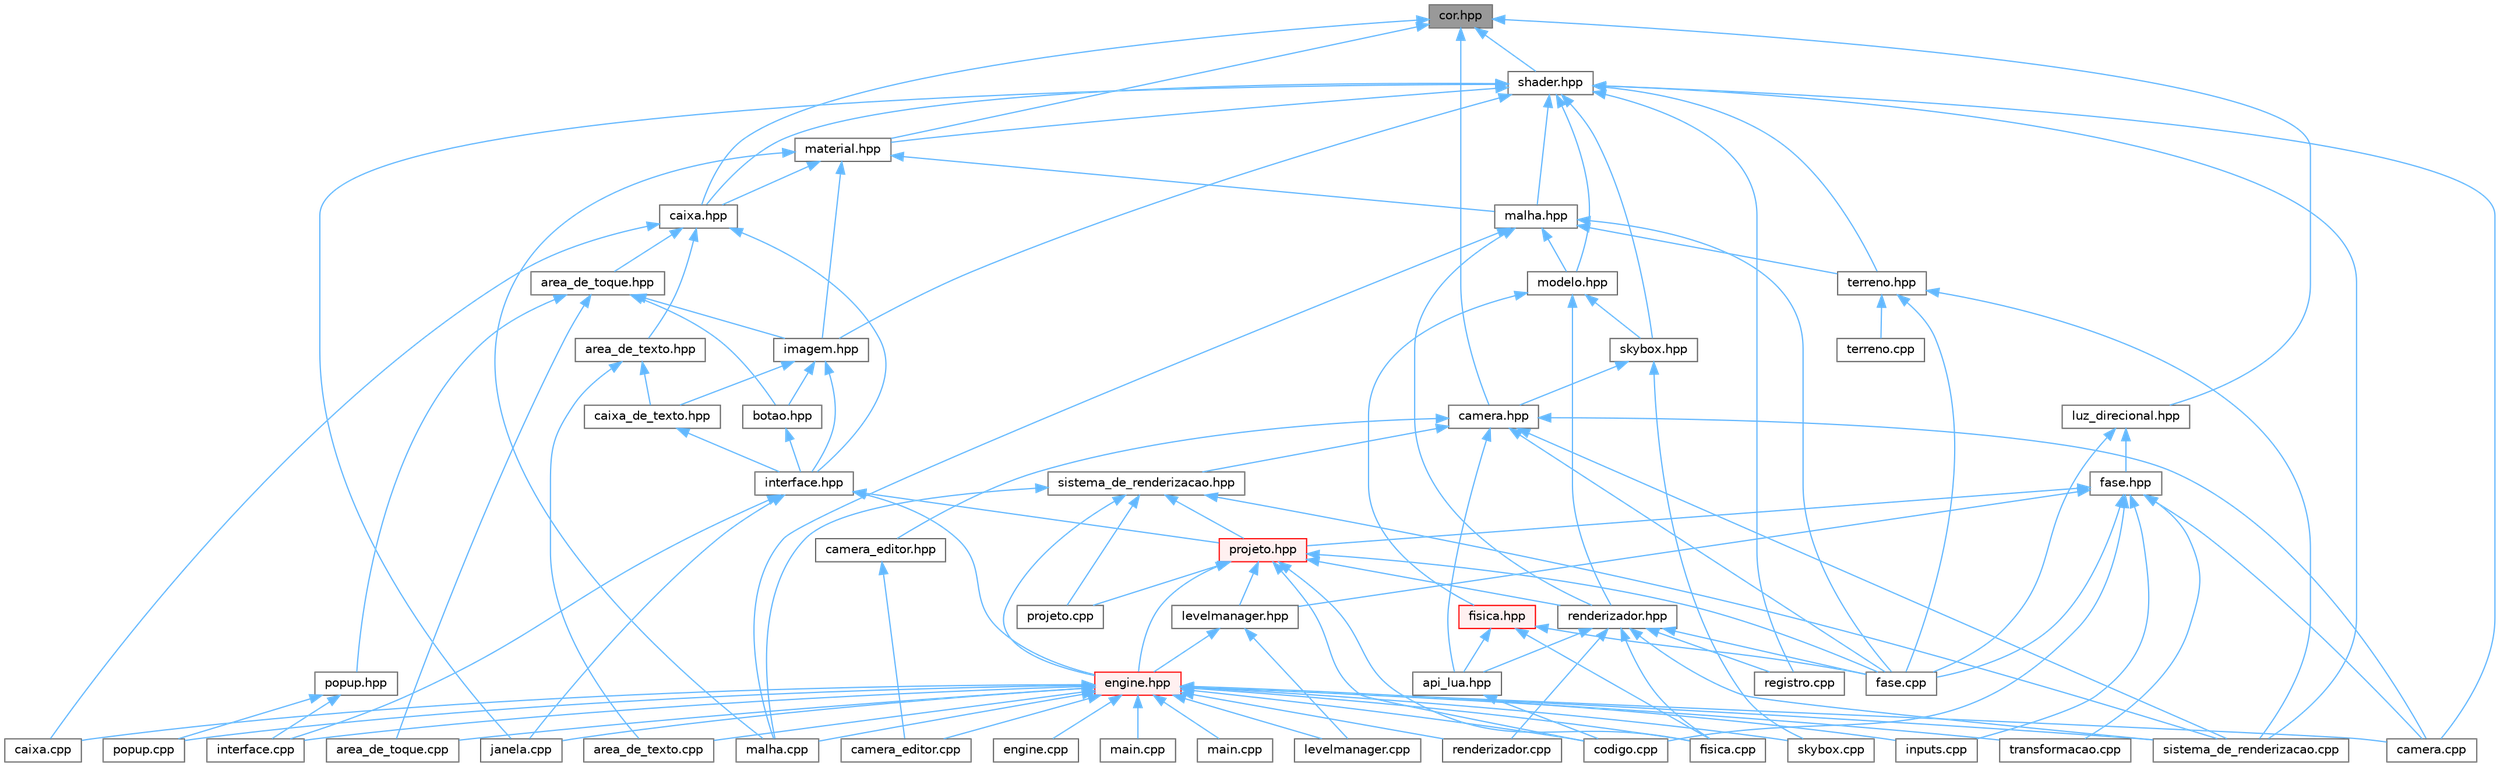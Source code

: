 digraph "cor.hpp"
{
 // LATEX_PDF_SIZE
  bgcolor="transparent";
  edge [fontname=Helvetica,fontsize=10,labelfontname=Helvetica,labelfontsize=10];
  node [fontname=Helvetica,fontsize=10,shape=box,height=0.2,width=0.4];
  Node1 [id="Node000001",label="cor.hpp",height=0.2,width=0.4,color="gray40", fillcolor="grey60", style="filled", fontcolor="black",tooltip=" "];
  Node1 -> Node2 [id="edge1_Node000001_Node000002",dir="back",color="steelblue1",style="solid",tooltip=" "];
  Node2 [id="Node000002",label="caixa.hpp",height=0.2,width=0.4,color="grey40", fillcolor="white", style="filled",URL="$caixa_8hpp.html",tooltip=" "];
  Node2 -> Node3 [id="edge2_Node000002_Node000003",dir="back",color="steelblue1",style="solid",tooltip=" "];
  Node3 [id="Node000003",label="area_de_texto.hpp",height=0.2,width=0.4,color="grey40", fillcolor="white", style="filled",URL="$area__de__texto_8hpp.html",tooltip=" "];
  Node3 -> Node4 [id="edge3_Node000003_Node000004",dir="back",color="steelblue1",style="solid",tooltip=" "];
  Node4 [id="Node000004",label="area_de_texto.cpp",height=0.2,width=0.4,color="grey40", fillcolor="white", style="filled",URL="$area__de__texto_8cpp.html",tooltip=" "];
  Node3 -> Node5 [id="edge4_Node000003_Node000005",dir="back",color="steelblue1",style="solid",tooltip=" "];
  Node5 [id="Node000005",label="caixa_de_texto.hpp",height=0.2,width=0.4,color="grey40", fillcolor="white", style="filled",URL="$caixa__de__texto_8hpp.html",tooltip=" "];
  Node5 -> Node6 [id="edge5_Node000005_Node000006",dir="back",color="steelblue1",style="solid",tooltip=" "];
  Node6 [id="Node000006",label="interface.hpp",height=0.2,width=0.4,color="grey40", fillcolor="white", style="filled",URL="$interface_8hpp_source.html",tooltip=" "];
  Node6 -> Node7 [id="edge6_Node000006_Node000007",dir="back",color="steelblue1",style="solid",tooltip=" "];
  Node7 [id="Node000007",label="engine.hpp",height=0.2,width=0.4,color="red", fillcolor="#FFF0F0", style="filled",URL="$engine_8hpp.html",tooltip=" "];
  Node7 -> Node4 [id="edge7_Node000007_Node000004",dir="back",color="steelblue1",style="solid",tooltip=" "];
  Node7 -> Node8 [id="edge8_Node000007_Node000008",dir="back",color="steelblue1",style="solid",tooltip=" "];
  Node8 [id="Node000008",label="area_de_toque.cpp",height=0.2,width=0.4,color="grey40", fillcolor="white", style="filled",URL="$area__de__toque_8cpp.html",tooltip=" "];
  Node7 -> Node9 [id="edge9_Node000007_Node000009",dir="back",color="steelblue1",style="solid",tooltip=" "];
  Node9 [id="Node000009",label="caixa.cpp",height=0.2,width=0.4,color="grey40", fillcolor="white", style="filled",URL="$caixa_8cpp.html",tooltip=" "];
  Node7 -> Node10 [id="edge10_Node000007_Node000010",dir="back",color="steelblue1",style="solid",tooltip=" "];
  Node10 [id="Node000010",label="camera.cpp",height=0.2,width=0.4,color="grey40", fillcolor="white", style="filled",URL="$camera_8cpp.html",tooltip=" "];
  Node7 -> Node11 [id="edge11_Node000007_Node000011",dir="back",color="steelblue1",style="solid",tooltip=" "];
  Node11 [id="Node000011",label="camera_editor.cpp",height=0.2,width=0.4,color="grey40", fillcolor="white", style="filled",URL="$camera__editor_8cpp.html",tooltip=" "];
  Node7 -> Node12 [id="edge12_Node000007_Node000012",dir="back",color="steelblue1",style="solid",tooltip=" "];
  Node12 [id="Node000012",label="codigo.cpp",height=0.2,width=0.4,color="grey40", fillcolor="white", style="filled",URL="$codigo_8cpp.html",tooltip=" "];
  Node7 -> Node13 [id="edge13_Node000007_Node000013",dir="back",color="steelblue1",style="solid",tooltip=" "];
  Node13 [id="Node000013",label="engine.cpp",height=0.2,width=0.4,color="grey40", fillcolor="white", style="filled",URL="$engine_8cpp.html",tooltip=" "];
  Node7 -> Node14 [id="edge14_Node000007_Node000014",dir="back",color="steelblue1",style="solid",tooltip=" "];
  Node14 [id="Node000014",label="fisica.cpp",height=0.2,width=0.4,color="grey40", fillcolor="white", style="filled",URL="$fisica_8cpp.html",tooltip=" "];
  Node7 -> Node15 [id="edge15_Node000007_Node000015",dir="back",color="steelblue1",style="solid",tooltip=" "];
  Node15 [id="Node000015",label="inputs.cpp",height=0.2,width=0.4,color="grey40", fillcolor="white", style="filled",URL="$inputs_8cpp.html",tooltip=" "];
  Node7 -> Node16 [id="edge16_Node000007_Node000016",dir="back",color="steelblue1",style="solid",tooltip=" "];
  Node16 [id="Node000016",label="interface.cpp",height=0.2,width=0.4,color="grey40", fillcolor="white", style="filled",URL="$interface_8cpp.html",tooltip=" "];
  Node7 -> Node17 [id="edge17_Node000007_Node000017",dir="back",color="steelblue1",style="solid",tooltip=" "];
  Node17 [id="Node000017",label="janela.cpp",height=0.2,width=0.4,color="grey40", fillcolor="white", style="filled",URL="$janela_8cpp.html",tooltip=" "];
  Node7 -> Node18 [id="edge18_Node000007_Node000018",dir="back",color="steelblue1",style="solid",tooltip=" "];
  Node18 [id="Node000018",label="levelmanager.cpp",height=0.2,width=0.4,color="grey40", fillcolor="white", style="filled",URL="$levelmanager_8cpp.html",tooltip=" "];
  Node7 -> Node19 [id="edge19_Node000007_Node000019",dir="back",color="steelblue1",style="solid",tooltip=" "];
  Node19 [id="Node000019",label="main.cpp",height=0.2,width=0.4,color="grey40", fillcolor="white", style="filled",URL="$editor_2src_2main_8cpp.html",tooltip=" "];
  Node7 -> Node20 [id="edge20_Node000007_Node000020",dir="back",color="steelblue1",style="solid",tooltip=" "];
  Node20 [id="Node000020",label="main.cpp",height=0.2,width=0.4,color="grey40", fillcolor="white", style="filled",URL="$runtime_2src_2main_8cpp.html",tooltip=" "];
  Node7 -> Node21 [id="edge21_Node000007_Node000021",dir="back",color="steelblue1",style="solid",tooltip=" "];
  Node21 [id="Node000021",label="malha.cpp",height=0.2,width=0.4,color="grey40", fillcolor="white", style="filled",URL="$malha_8cpp.html",tooltip=" "];
  Node7 -> Node22 [id="edge22_Node000007_Node000022",dir="back",color="steelblue1",style="solid",tooltip=" "];
  Node22 [id="Node000022",label="popup.cpp",height=0.2,width=0.4,color="grey40", fillcolor="white", style="filled",URL="$popup_8cpp.html",tooltip=" "];
  Node7 -> Node23 [id="edge23_Node000007_Node000023",dir="back",color="steelblue1",style="solid",tooltip=" "];
  Node23 [id="Node000023",label="renderizador.cpp",height=0.2,width=0.4,color="grey40", fillcolor="white", style="filled",URL="$renderizador_8cpp.html",tooltip=" "];
  Node7 -> Node26 [id="edge24_Node000007_Node000026",dir="back",color="steelblue1",style="solid",tooltip=" "];
  Node26 [id="Node000026",label="sistema_de_renderizacao.cpp",height=0.2,width=0.4,color="grey40", fillcolor="white", style="filled",URL="$sistema__de__renderizacao_8cpp.html",tooltip=" "];
  Node7 -> Node27 [id="edge25_Node000007_Node000027",dir="back",color="steelblue1",style="solid",tooltip=" "];
  Node27 [id="Node000027",label="skybox.cpp",height=0.2,width=0.4,color="grey40", fillcolor="white", style="filled",URL="$skybox_8cpp.html",tooltip=" "];
  Node7 -> Node28 [id="edge26_Node000007_Node000028",dir="back",color="steelblue1",style="solid",tooltip=" "];
  Node28 [id="Node000028",label="transformacao.cpp",height=0.2,width=0.4,color="grey40", fillcolor="white", style="filled",URL="$transformacao_8cpp.html",tooltip=" "];
  Node6 -> Node16 [id="edge27_Node000006_Node000016",dir="back",color="steelblue1",style="solid",tooltip=" "];
  Node6 -> Node17 [id="edge28_Node000006_Node000017",dir="back",color="steelblue1",style="solid",tooltip=" "];
  Node6 -> Node29 [id="edge29_Node000006_Node000029",dir="back",color="steelblue1",style="solid",tooltip=" "];
  Node29 [id="Node000029",label="projeto.hpp",height=0.2,width=0.4,color="red", fillcolor="#FFF0F0", style="filled",URL="$projeto_8hpp.html",tooltip="Classe projeto."];
  Node29 -> Node12 [id="edge30_Node000029_Node000012",dir="back",color="steelblue1",style="solid",tooltip=" "];
  Node29 -> Node7 [id="edge31_Node000029_Node000007",dir="back",color="steelblue1",style="solid",tooltip=" "];
  Node29 -> Node30 [id="edge32_Node000029_Node000030",dir="back",color="steelblue1",style="solid",tooltip=" "];
  Node30 [id="Node000030",label="fase.cpp",height=0.2,width=0.4,color="grey40", fillcolor="white", style="filled",URL="$fase_8cpp.html",tooltip=" "];
  Node29 -> Node14 [id="edge33_Node000029_Node000014",dir="back",color="steelblue1",style="solid",tooltip=" "];
  Node29 -> Node31 [id="edge34_Node000029_Node000031",dir="back",color="steelblue1",style="solid",tooltip=" "];
  Node31 [id="Node000031",label="levelmanager.hpp",height=0.2,width=0.4,color="grey40", fillcolor="white", style="filled",URL="$levelmanager_8hpp.html",tooltip="Gerencia as fases."];
  Node31 -> Node7 [id="edge35_Node000031_Node000007",dir="back",color="steelblue1",style="solid",tooltip=" "];
  Node31 -> Node18 [id="edge36_Node000031_Node000018",dir="back",color="steelblue1",style="solid",tooltip=" "];
  Node29 -> Node32 [id="edge37_Node000029_Node000032",dir="back",color="steelblue1",style="solid",tooltip=" "];
  Node32 [id="Node000032",label="projeto.cpp",height=0.2,width=0.4,color="grey40", fillcolor="white", style="filled",URL="$projeto_8cpp.html",tooltip=" "];
  Node29 -> Node33 [id="edge38_Node000029_Node000033",dir="back",color="steelblue1",style="solid",tooltip=" "];
  Node33 [id="Node000033",label="renderizador.hpp",height=0.2,width=0.4,color="grey40", fillcolor="white", style="filled",URL="$renderizador_8hpp.html",tooltip=" "];
  Node33 -> Node34 [id="edge39_Node000033_Node000034",dir="back",color="steelblue1",style="solid",tooltip=" "];
  Node34 [id="Node000034",label="api_lua.hpp",height=0.2,width=0.4,color="grey40", fillcolor="white", style="filled",URL="$api__lua_8hpp.html",tooltip=" "];
  Node34 -> Node12 [id="edge40_Node000034_Node000012",dir="back",color="steelblue1",style="solid",tooltip=" "];
  Node33 -> Node30 [id="edge41_Node000033_Node000030",dir="back",color="steelblue1",style="solid",tooltip=" "];
  Node33 -> Node14 [id="edge42_Node000033_Node000014",dir="back",color="steelblue1",style="solid",tooltip=" "];
  Node33 -> Node35 [id="edge43_Node000033_Node000035",dir="back",color="steelblue1",style="solid",tooltip=" "];
  Node35 [id="Node000035",label="registro.cpp",height=0.2,width=0.4,color="grey40", fillcolor="white", style="filled",URL="$registro_8cpp.html",tooltip=" "];
  Node33 -> Node23 [id="edge44_Node000033_Node000023",dir="back",color="steelblue1",style="solid",tooltip=" "];
  Node33 -> Node26 [id="edge45_Node000033_Node000026",dir="back",color="steelblue1",style="solid",tooltip=" "];
  Node2 -> Node37 [id="edge46_Node000002_Node000037",dir="back",color="steelblue1",style="solid",tooltip=" "];
  Node37 [id="Node000037",label="area_de_toque.hpp",height=0.2,width=0.4,color="grey40", fillcolor="white", style="filled",URL="$area__de__toque_8hpp.html",tooltip=" "];
  Node37 -> Node8 [id="edge47_Node000037_Node000008",dir="back",color="steelblue1",style="solid",tooltip=" "];
  Node37 -> Node38 [id="edge48_Node000037_Node000038",dir="back",color="steelblue1",style="solid",tooltip=" "];
  Node38 [id="Node000038",label="botao.hpp",height=0.2,width=0.4,color="grey40", fillcolor="white", style="filled",URL="$botao_8hpp.html",tooltip=" "];
  Node38 -> Node6 [id="edge49_Node000038_Node000006",dir="back",color="steelblue1",style="solid",tooltip=" "];
  Node37 -> Node39 [id="edge50_Node000037_Node000039",dir="back",color="steelblue1",style="solid",tooltip=" "];
  Node39 [id="Node000039",label="imagem.hpp",height=0.2,width=0.4,color="grey40", fillcolor="white", style="filled",URL="$imagem_8hpp.html",tooltip=" "];
  Node39 -> Node38 [id="edge51_Node000039_Node000038",dir="back",color="steelblue1",style="solid",tooltip=" "];
  Node39 -> Node5 [id="edge52_Node000039_Node000005",dir="back",color="steelblue1",style="solid",tooltip=" "];
  Node39 -> Node6 [id="edge53_Node000039_Node000006",dir="back",color="steelblue1",style="solid",tooltip=" "];
  Node37 -> Node40 [id="edge54_Node000037_Node000040",dir="back",color="steelblue1",style="solid",tooltip=" "];
  Node40 [id="Node000040",label="popup.hpp",height=0.2,width=0.4,color="grey40", fillcolor="white", style="filled",URL="$popup_8hpp.html",tooltip=" "];
  Node40 -> Node16 [id="edge55_Node000040_Node000016",dir="back",color="steelblue1",style="solid",tooltip=" "];
  Node40 -> Node22 [id="edge56_Node000040_Node000022",dir="back",color="steelblue1",style="solid",tooltip=" "];
  Node2 -> Node9 [id="edge57_Node000002_Node000009",dir="back",color="steelblue1",style="solid",tooltip=" "];
  Node2 -> Node6 [id="edge58_Node000002_Node000006",dir="back",color="steelblue1",style="solid",tooltip=" "];
  Node1 -> Node41 [id="edge59_Node000001_Node000041",dir="back",color="steelblue1",style="solid",tooltip=" "];
  Node41 [id="Node000041",label="camera.hpp",height=0.2,width=0.4,color="grey40", fillcolor="white", style="filled",URL="$camera_8hpp_source.html",tooltip=" "];
  Node41 -> Node34 [id="edge60_Node000041_Node000034",dir="back",color="steelblue1",style="solid",tooltip=" "];
  Node41 -> Node10 [id="edge61_Node000041_Node000010",dir="back",color="steelblue1",style="solid",tooltip=" "];
  Node41 -> Node42 [id="edge62_Node000041_Node000042",dir="back",color="steelblue1",style="solid",tooltip=" "];
  Node42 [id="Node000042",label="camera_editor.hpp",height=0.2,width=0.4,color="grey40", fillcolor="white", style="filled",URL="$camera__editor_8hpp_source.html",tooltip=" "];
  Node42 -> Node11 [id="edge63_Node000042_Node000011",dir="back",color="steelblue1",style="solid",tooltip=" "];
  Node41 -> Node30 [id="edge64_Node000041_Node000030",dir="back",color="steelblue1",style="solid",tooltip=" "];
  Node41 -> Node26 [id="edge65_Node000041_Node000026",dir="back",color="steelblue1",style="solid",tooltip=" "];
  Node41 -> Node43 [id="edge66_Node000041_Node000043",dir="back",color="steelblue1",style="solid",tooltip=" "];
  Node43 [id="Node000043",label="sistema_de_renderizacao.hpp",height=0.2,width=0.4,color="grey40", fillcolor="white", style="filled",URL="$sistema__de__renderizacao_8hpp.html",tooltip=" "];
  Node43 -> Node7 [id="edge67_Node000043_Node000007",dir="back",color="steelblue1",style="solid",tooltip=" "];
  Node43 -> Node21 [id="edge68_Node000043_Node000021",dir="back",color="steelblue1",style="solid",tooltip=" "];
  Node43 -> Node32 [id="edge69_Node000043_Node000032",dir="back",color="steelblue1",style="solid",tooltip=" "];
  Node43 -> Node29 [id="edge70_Node000043_Node000029",dir="back",color="steelblue1",style="solid",tooltip=" "];
  Node43 -> Node26 [id="edge71_Node000043_Node000026",dir="back",color="steelblue1",style="solid",tooltip=" "];
  Node1 -> Node44 [id="edge72_Node000001_Node000044",dir="back",color="steelblue1",style="solid",tooltip=" "];
  Node44 [id="Node000044",label="luz_direcional.hpp",height=0.2,width=0.4,color="grey40", fillcolor="white", style="filled",URL="$luz__direcional_8hpp.html",tooltip=" "];
  Node44 -> Node30 [id="edge73_Node000044_Node000030",dir="back",color="steelblue1",style="solid",tooltip=" "];
  Node44 -> Node45 [id="edge74_Node000044_Node000045",dir="back",color="steelblue1",style="solid",tooltip=" "];
  Node45 [id="Node000045",label="fase.hpp",height=0.2,width=0.4,color="grey40", fillcolor="white", style="filled",URL="$fase_8hpp_source.html",tooltip=" "];
  Node45 -> Node10 [id="edge75_Node000045_Node000010",dir="back",color="steelblue1",style="solid",tooltip=" "];
  Node45 -> Node12 [id="edge76_Node000045_Node000012",dir="back",color="steelblue1",style="solid",tooltip=" "];
  Node45 -> Node30 [id="edge77_Node000045_Node000030",dir="back",color="steelblue1",style="solid",tooltip=" "];
  Node45 -> Node15 [id="edge78_Node000045_Node000015",dir="back",color="steelblue1",style="solid",tooltip=" "];
  Node45 -> Node31 [id="edge79_Node000045_Node000031",dir="back",color="steelblue1",style="solid",tooltip=" "];
  Node45 -> Node29 [id="edge80_Node000045_Node000029",dir="back",color="steelblue1",style="solid",tooltip=" "];
  Node45 -> Node28 [id="edge81_Node000045_Node000028",dir="back",color="steelblue1",style="solid",tooltip=" "];
  Node1 -> Node46 [id="edge82_Node000001_Node000046",dir="back",color="steelblue1",style="solid",tooltip=" "];
  Node46 [id="Node000046",label="material.hpp",height=0.2,width=0.4,color="grey40", fillcolor="white", style="filled",URL="$material_8hpp.html",tooltip=" "];
  Node46 -> Node2 [id="edge83_Node000046_Node000002",dir="back",color="steelblue1",style="solid",tooltip=" "];
  Node46 -> Node39 [id="edge84_Node000046_Node000039",dir="back",color="steelblue1",style="solid",tooltip=" "];
  Node46 -> Node21 [id="edge85_Node000046_Node000021",dir="back",color="steelblue1",style="solid",tooltip=" "];
  Node46 -> Node47 [id="edge86_Node000046_Node000047",dir="back",color="steelblue1",style="solid",tooltip=" "];
  Node47 [id="Node000047",label="malha.hpp",height=0.2,width=0.4,color="grey40", fillcolor="white", style="filled",URL="$malha_8hpp.html",tooltip=" "];
  Node47 -> Node30 [id="edge87_Node000047_Node000030",dir="back",color="steelblue1",style="solid",tooltip=" "];
  Node47 -> Node21 [id="edge88_Node000047_Node000021",dir="back",color="steelblue1",style="solid",tooltip=" "];
  Node47 -> Node48 [id="edge89_Node000047_Node000048",dir="back",color="steelblue1",style="solid",tooltip=" "];
  Node48 [id="Node000048",label="modelo.hpp",height=0.2,width=0.4,color="grey40", fillcolor="white", style="filled",URL="$modelo_8hpp_source.html",tooltip=" "];
  Node48 -> Node49 [id="edge90_Node000048_Node000049",dir="back",color="steelblue1",style="solid",tooltip=" "];
  Node49 [id="Node000049",label="fisica.hpp",height=0.2,width=0.4,color="red", fillcolor="#FFF0F0", style="filled",URL="$fisica_8hpp.html",tooltip=" "];
  Node49 -> Node34 [id="edge91_Node000049_Node000034",dir="back",color="steelblue1",style="solid",tooltip=" "];
  Node49 -> Node30 [id="edge92_Node000049_Node000030",dir="back",color="steelblue1",style="solid",tooltip=" "];
  Node49 -> Node14 [id="edge93_Node000049_Node000014",dir="back",color="steelblue1",style="solid",tooltip=" "];
  Node48 -> Node33 [id="edge94_Node000048_Node000033",dir="back",color="steelblue1",style="solid",tooltip=" "];
  Node48 -> Node50 [id="edge95_Node000048_Node000050",dir="back",color="steelblue1",style="solid",tooltip=" "];
  Node50 [id="Node000050",label="skybox.hpp",height=0.2,width=0.4,color="grey40", fillcolor="white", style="filled",URL="$skybox_8hpp.html",tooltip=" "];
  Node50 -> Node41 [id="edge96_Node000050_Node000041",dir="back",color="steelblue1",style="solid",tooltip=" "];
  Node50 -> Node27 [id="edge97_Node000050_Node000027",dir="back",color="steelblue1",style="solid",tooltip=" "];
  Node47 -> Node33 [id="edge98_Node000047_Node000033",dir="back",color="steelblue1",style="solid",tooltip=" "];
  Node47 -> Node51 [id="edge99_Node000047_Node000051",dir="back",color="steelblue1",style="solid",tooltip=" "];
  Node51 [id="Node000051",label="terreno.hpp",height=0.2,width=0.4,color="grey40", fillcolor="white", style="filled",URL="$terreno_8hpp.html",tooltip=" "];
  Node51 -> Node30 [id="edge100_Node000051_Node000030",dir="back",color="steelblue1",style="solid",tooltip=" "];
  Node51 -> Node26 [id="edge101_Node000051_Node000026",dir="back",color="steelblue1",style="solid",tooltip=" "];
  Node51 -> Node52 [id="edge102_Node000051_Node000052",dir="back",color="steelblue1",style="solid",tooltip=" "];
  Node52 [id="Node000052",label="terreno.cpp",height=0.2,width=0.4,color="grey40", fillcolor="white", style="filled",URL="$terreno_8cpp.html",tooltip=" "];
  Node1 -> Node53 [id="edge103_Node000001_Node000053",dir="back",color="steelblue1",style="solid",tooltip=" "];
  Node53 [id="Node000053",label="shader.hpp",height=0.2,width=0.4,color="grey40", fillcolor="white", style="filled",URL="$shader_8hpp.html",tooltip="Gerencia os shaders GLSL."];
  Node53 -> Node2 [id="edge104_Node000053_Node000002",dir="back",color="steelblue1",style="solid",tooltip=" "];
  Node53 -> Node10 [id="edge105_Node000053_Node000010",dir="back",color="steelblue1",style="solid",tooltip=" "];
  Node53 -> Node39 [id="edge106_Node000053_Node000039",dir="back",color="steelblue1",style="solid",tooltip=" "];
  Node53 -> Node17 [id="edge107_Node000053_Node000017",dir="back",color="steelblue1",style="solid",tooltip=" "];
  Node53 -> Node47 [id="edge108_Node000053_Node000047",dir="back",color="steelblue1",style="solid",tooltip=" "];
  Node53 -> Node46 [id="edge109_Node000053_Node000046",dir="back",color="steelblue1",style="solid",tooltip=" "];
  Node53 -> Node48 [id="edge110_Node000053_Node000048",dir="back",color="steelblue1",style="solid",tooltip=" "];
  Node53 -> Node35 [id="edge111_Node000053_Node000035",dir="back",color="steelblue1",style="solid",tooltip=" "];
  Node53 -> Node26 [id="edge112_Node000053_Node000026",dir="back",color="steelblue1",style="solid",tooltip=" "];
  Node53 -> Node50 [id="edge113_Node000053_Node000050",dir="back",color="steelblue1",style="solid",tooltip=" "];
  Node53 -> Node51 [id="edge114_Node000053_Node000051",dir="back",color="steelblue1",style="solid",tooltip=" "];
}
